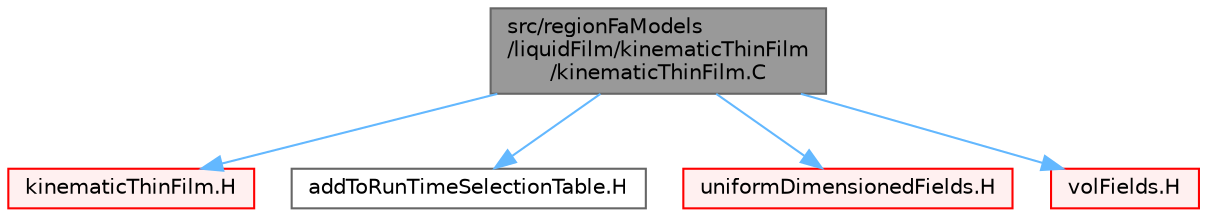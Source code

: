 digraph "src/regionFaModels/liquidFilm/kinematicThinFilm/kinematicThinFilm.C"
{
 // LATEX_PDF_SIZE
  bgcolor="transparent";
  edge [fontname=Helvetica,fontsize=10,labelfontname=Helvetica,labelfontsize=10];
  node [fontname=Helvetica,fontsize=10,shape=box,height=0.2,width=0.4];
  Node1 [id="Node000001",label="src/regionFaModels\l/liquidFilm/kinematicThinFilm\l/kinematicThinFilm.C",height=0.2,width=0.4,color="gray40", fillcolor="grey60", style="filled", fontcolor="black",tooltip=" "];
  Node1 -> Node2 [id="edge1_Node000001_Node000002",color="steelblue1",style="solid",tooltip=" "];
  Node2 [id="Node000002",label="kinematicThinFilm.H",height=0.2,width=0.4,color="red", fillcolor="#FFF0F0", style="filled",URL="$kinematicThinFilm_8H.html",tooltip=" "];
  Node1 -> Node499 [id="edge2_Node000001_Node000499",color="steelblue1",style="solid",tooltip=" "];
  Node499 [id="Node000499",label="addToRunTimeSelectionTable.H",height=0.2,width=0.4,color="grey40", fillcolor="white", style="filled",URL="$addToRunTimeSelectionTable_8H.html",tooltip="Macros for easy insertion into run-time selection tables."];
  Node1 -> Node477 [id="edge3_Node000001_Node000477",color="steelblue1",style="solid",tooltip=" "];
  Node477 [id="Node000477",label="uniformDimensionedFields.H",height=0.2,width=0.4,color="red", fillcolor="#FFF0F0", style="filled",URL="$uniformDimensionedFields_8H.html",tooltip="Various UniformDimensionedField types."];
  Node1 -> Node500 [id="edge4_Node000001_Node000500",color="steelblue1",style="solid",tooltip=" "];
  Node500 [id="Node000500",label="volFields.H",height=0.2,width=0.4,color="red", fillcolor="#FFF0F0", style="filled",URL="$volFields_8H.html",tooltip=" "];
}
